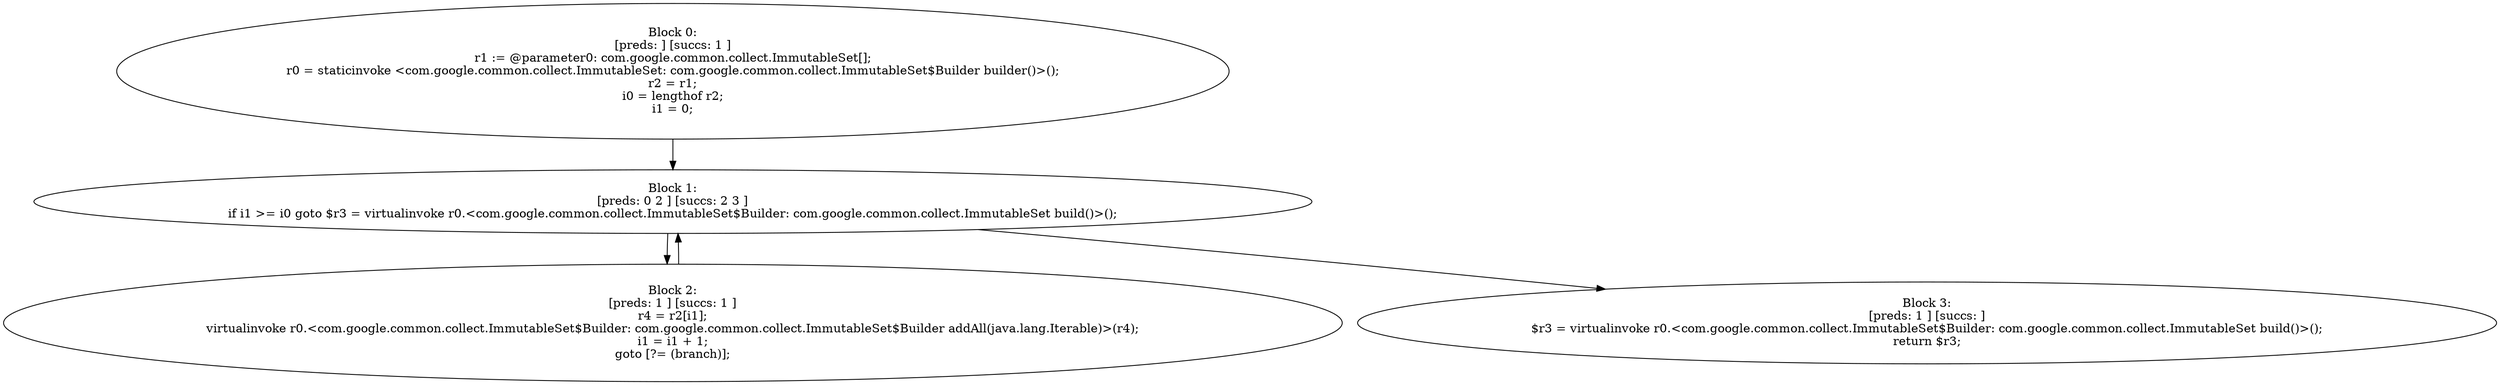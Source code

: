 digraph "unitGraph" {
    "Block 0:
[preds: ] [succs: 1 ]
r1 := @parameter0: com.google.common.collect.ImmutableSet[];
r0 = staticinvoke <com.google.common.collect.ImmutableSet: com.google.common.collect.ImmutableSet$Builder builder()>();
r2 = r1;
i0 = lengthof r2;
i1 = 0;
"
    "Block 1:
[preds: 0 2 ] [succs: 2 3 ]
if i1 >= i0 goto $r3 = virtualinvoke r0.<com.google.common.collect.ImmutableSet$Builder: com.google.common.collect.ImmutableSet build()>();
"
    "Block 2:
[preds: 1 ] [succs: 1 ]
r4 = r2[i1];
virtualinvoke r0.<com.google.common.collect.ImmutableSet$Builder: com.google.common.collect.ImmutableSet$Builder addAll(java.lang.Iterable)>(r4);
i1 = i1 + 1;
goto [?= (branch)];
"
    "Block 3:
[preds: 1 ] [succs: ]
$r3 = virtualinvoke r0.<com.google.common.collect.ImmutableSet$Builder: com.google.common.collect.ImmutableSet build()>();
return $r3;
"
    "Block 0:
[preds: ] [succs: 1 ]
r1 := @parameter0: com.google.common.collect.ImmutableSet[];
r0 = staticinvoke <com.google.common.collect.ImmutableSet: com.google.common.collect.ImmutableSet$Builder builder()>();
r2 = r1;
i0 = lengthof r2;
i1 = 0;
"->"Block 1:
[preds: 0 2 ] [succs: 2 3 ]
if i1 >= i0 goto $r3 = virtualinvoke r0.<com.google.common.collect.ImmutableSet$Builder: com.google.common.collect.ImmutableSet build()>();
";
    "Block 1:
[preds: 0 2 ] [succs: 2 3 ]
if i1 >= i0 goto $r3 = virtualinvoke r0.<com.google.common.collect.ImmutableSet$Builder: com.google.common.collect.ImmutableSet build()>();
"->"Block 2:
[preds: 1 ] [succs: 1 ]
r4 = r2[i1];
virtualinvoke r0.<com.google.common.collect.ImmutableSet$Builder: com.google.common.collect.ImmutableSet$Builder addAll(java.lang.Iterable)>(r4);
i1 = i1 + 1;
goto [?= (branch)];
";
    "Block 1:
[preds: 0 2 ] [succs: 2 3 ]
if i1 >= i0 goto $r3 = virtualinvoke r0.<com.google.common.collect.ImmutableSet$Builder: com.google.common.collect.ImmutableSet build()>();
"->"Block 3:
[preds: 1 ] [succs: ]
$r3 = virtualinvoke r0.<com.google.common.collect.ImmutableSet$Builder: com.google.common.collect.ImmutableSet build()>();
return $r3;
";
    "Block 2:
[preds: 1 ] [succs: 1 ]
r4 = r2[i1];
virtualinvoke r0.<com.google.common.collect.ImmutableSet$Builder: com.google.common.collect.ImmutableSet$Builder addAll(java.lang.Iterable)>(r4);
i1 = i1 + 1;
goto [?= (branch)];
"->"Block 1:
[preds: 0 2 ] [succs: 2 3 ]
if i1 >= i0 goto $r3 = virtualinvoke r0.<com.google.common.collect.ImmutableSet$Builder: com.google.common.collect.ImmutableSet build()>();
";
}
